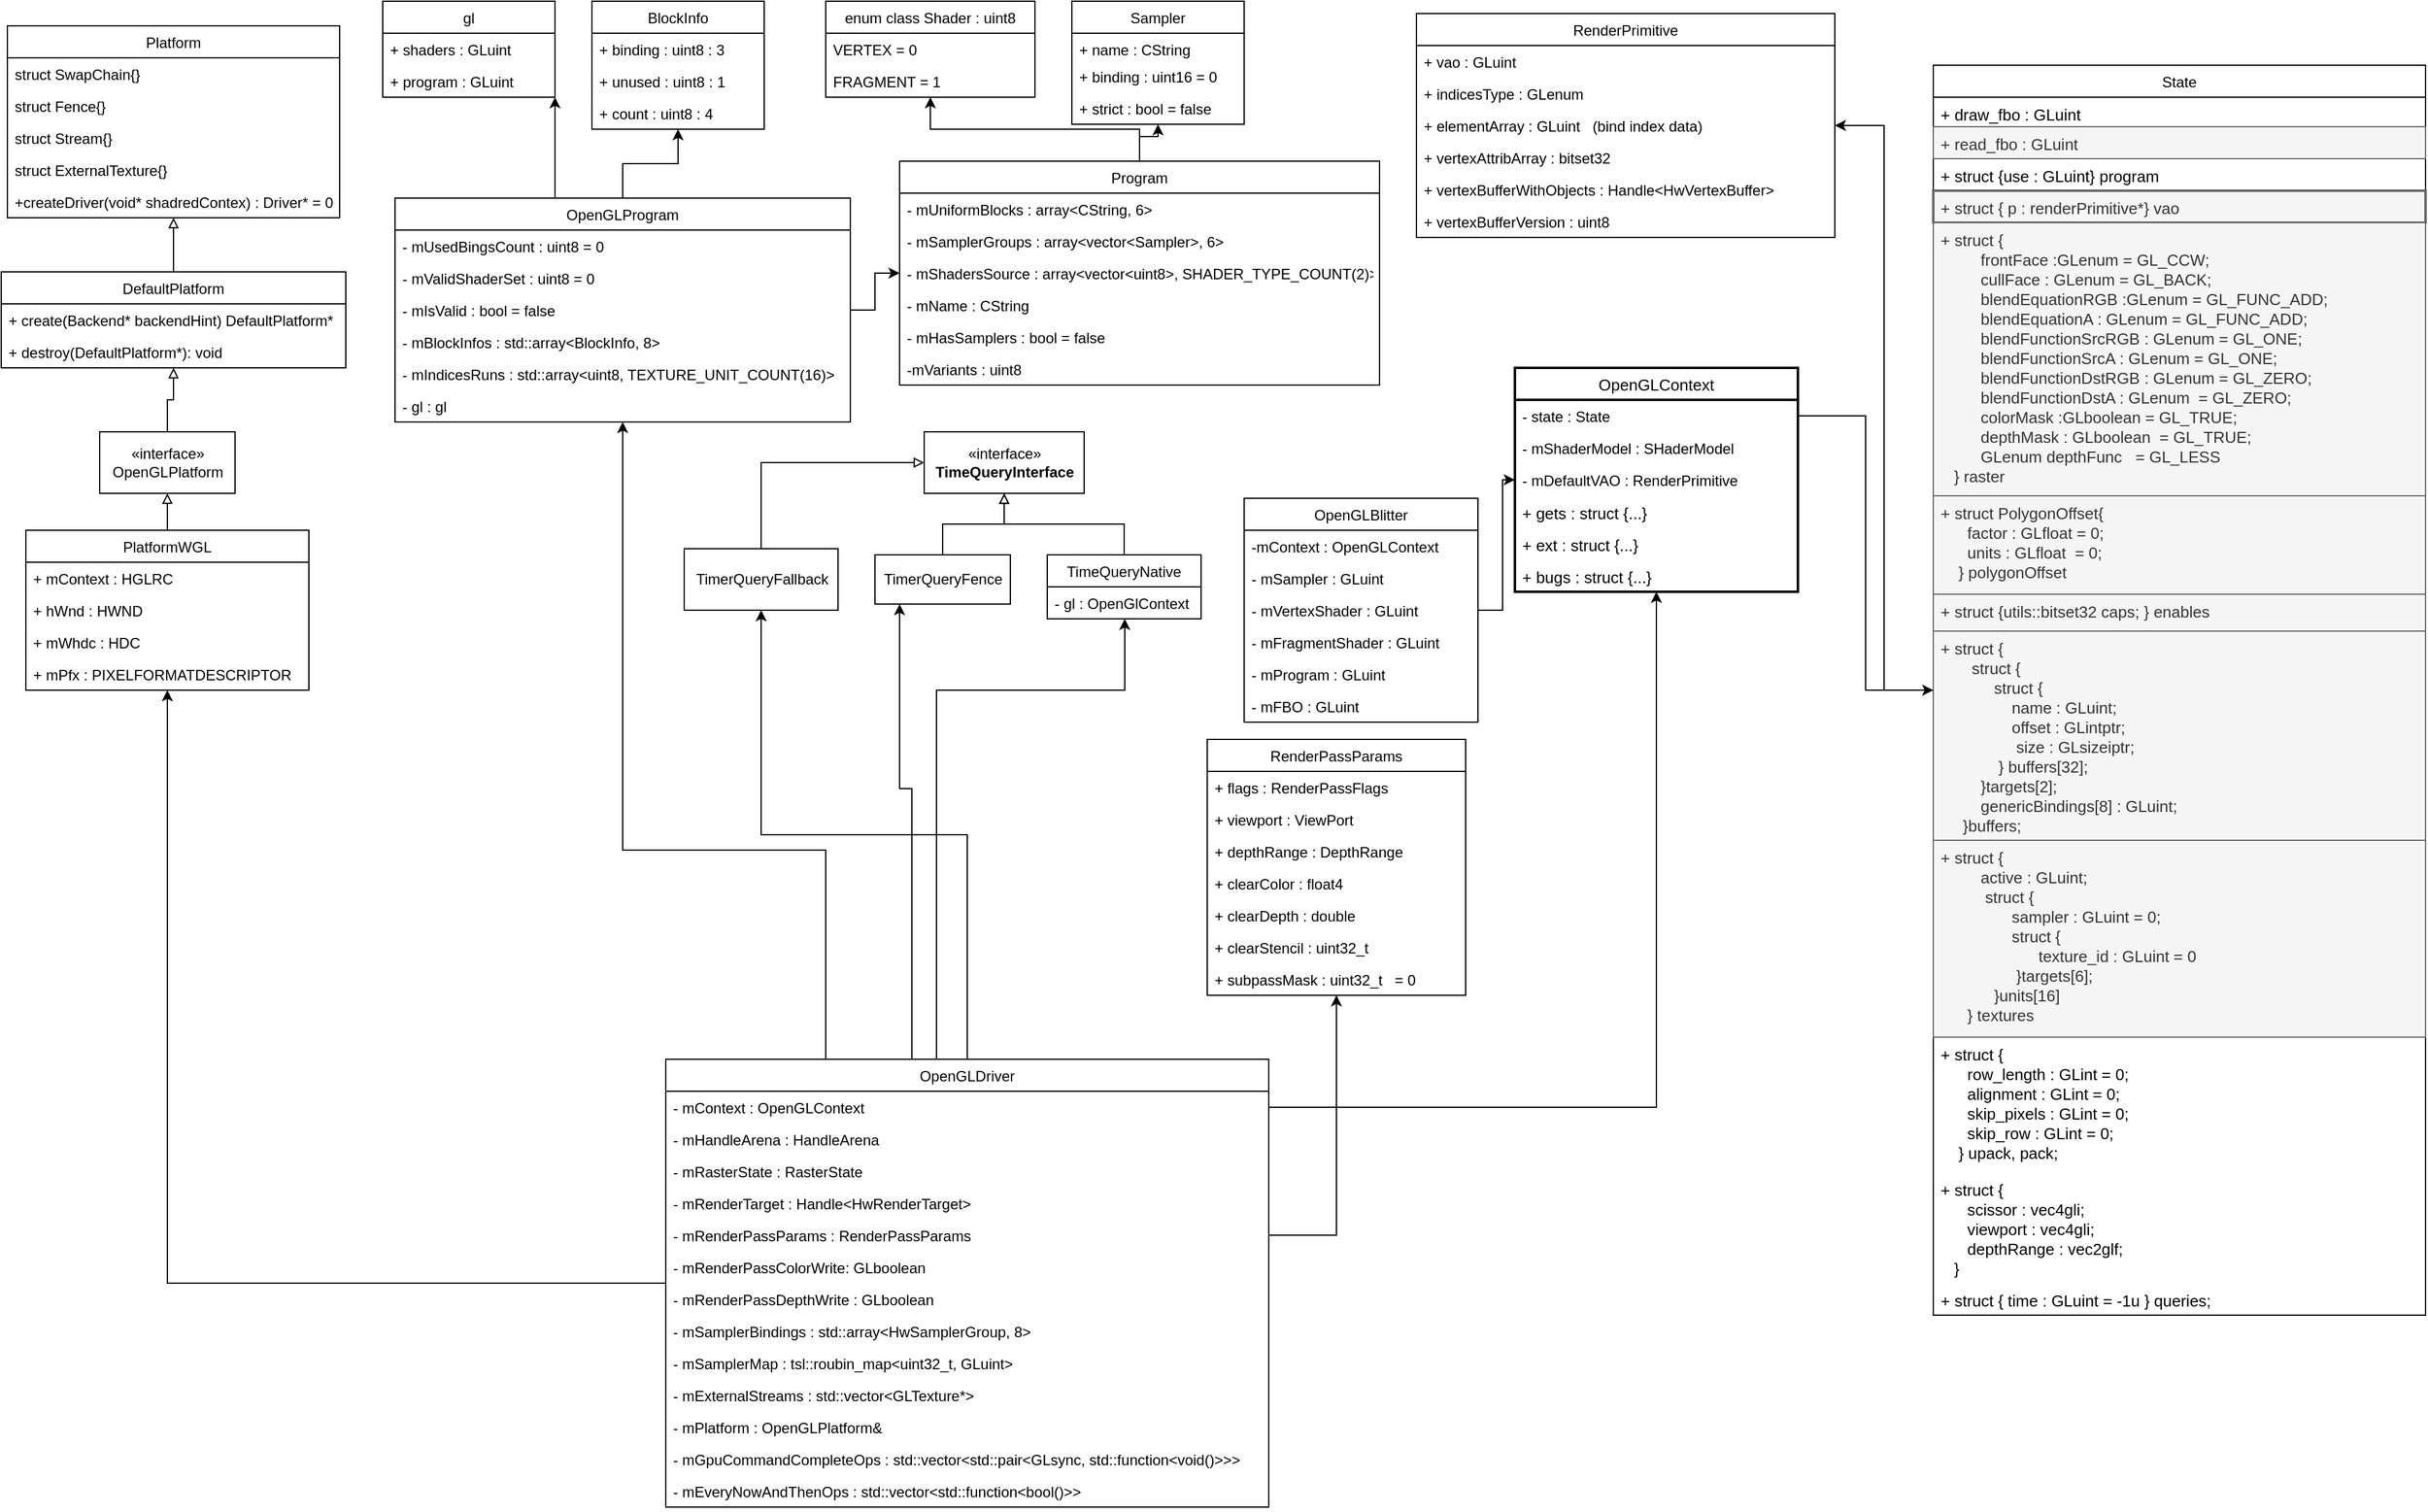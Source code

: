 <mxfile version="14.5.1" type="device"><diagram id="fX4jwfCCRDeup5B1McxO" name="第 1 页"><mxGraphModel dx="1086" dy="806" grid="1" gridSize="10" guides="1" tooltips="1" connect="1" arrows="1" fold="1" page="1" pageScale="1" pageWidth="1169" pageHeight="1654" math="0" shadow="0"><root><mxCell id="0"/><mxCell id="1" parent="0"/><mxCell id="PPBQxOH440pyN9JQNoUW-1" value="Platform" style="swimlane;fontStyle=0;childLayout=stackLayout;horizontal=1;startSize=26;fillColor=none;horizontalStack=0;resizeParent=1;resizeParentMax=0;resizeLast=0;collapsible=1;marginBottom=0;" parent="1" vertex="1"><mxGeometry x="35" y="30" width="270" height="156" as="geometry"/></mxCell><mxCell id="PPBQxOH440pyN9JQNoUW-2" value="struct SwapChain{}" style="text;strokeColor=none;fillColor=none;align=left;verticalAlign=top;spacingLeft=4;spacingRight=4;overflow=hidden;rotatable=0;points=[[0,0.5],[1,0.5]];portConstraint=eastwest;" parent="PPBQxOH440pyN9JQNoUW-1" vertex="1"><mxGeometry y="26" width="270" height="26" as="geometry"/></mxCell><mxCell id="PPBQxOH440pyN9JQNoUW-3" value="struct Fence{}" style="text;strokeColor=none;fillColor=none;align=left;verticalAlign=top;spacingLeft=4;spacingRight=4;overflow=hidden;rotatable=0;points=[[0,0.5],[1,0.5]];portConstraint=eastwest;" parent="PPBQxOH440pyN9JQNoUW-1" vertex="1"><mxGeometry y="52" width="270" height="26" as="geometry"/></mxCell><mxCell id="PPBQxOH440pyN9JQNoUW-4" value="struct Stream{}" style="text;strokeColor=none;fillColor=none;align=left;verticalAlign=top;spacingLeft=4;spacingRight=4;overflow=hidden;rotatable=0;points=[[0,0.5],[1,0.5]];portConstraint=eastwest;" parent="PPBQxOH440pyN9JQNoUW-1" vertex="1"><mxGeometry y="78" width="270" height="26" as="geometry"/></mxCell><mxCell id="PPBQxOH440pyN9JQNoUW-5" value="struct ExternalTexture{}" style="text;strokeColor=none;fillColor=none;align=left;verticalAlign=top;spacingLeft=4;spacingRight=4;overflow=hidden;rotatable=0;points=[[0,0.5],[1,0.5]];portConstraint=eastwest;" parent="PPBQxOH440pyN9JQNoUW-1" vertex="1"><mxGeometry y="104" width="270" height="26" as="geometry"/></mxCell><mxCell id="PPBQxOH440pyN9JQNoUW-13" value="+createDriver(void* shadredContex) : Driver* = 0" style="text;strokeColor=none;fillColor=none;align=left;verticalAlign=top;spacingLeft=4;spacingRight=4;overflow=hidden;rotatable=0;points=[[0,0.5],[1,0.5]];portConstraint=eastwest;" parent="PPBQxOH440pyN9JQNoUW-1" vertex="1"><mxGeometry y="130" width="270" height="26" as="geometry"/></mxCell><mxCell id="PPBQxOH440pyN9JQNoUW-11" style="edgeStyle=orthogonalEdgeStyle;rounded=0;orthogonalLoop=1;jettySize=auto;html=1;endArrow=block;endFill=0;" parent="1" source="PPBQxOH440pyN9JQNoUW-7" target="PPBQxOH440pyN9JQNoUW-1" edge="1"><mxGeometry relative="1" as="geometry"/></mxCell><mxCell id="PPBQxOH440pyN9JQNoUW-7" value="DefaultPlatform" style="swimlane;fontStyle=0;childLayout=stackLayout;horizontal=1;startSize=26;fillColor=none;horizontalStack=0;resizeParent=1;resizeParentMax=0;resizeLast=0;collapsible=1;marginBottom=0;" parent="1" vertex="1"><mxGeometry x="30" y="230" width="280" height="78" as="geometry"/></mxCell><mxCell id="PPBQxOH440pyN9JQNoUW-9" value="+ create(Backend* backendHint) DefaultPlatform*" style="text;strokeColor=none;fillColor=none;align=left;verticalAlign=top;spacingLeft=4;spacingRight=4;overflow=hidden;rotatable=0;points=[[0,0.5],[1,0.5]];portConstraint=eastwest;" parent="PPBQxOH440pyN9JQNoUW-7" vertex="1"><mxGeometry y="26" width="280" height="26" as="geometry"/></mxCell><mxCell id="PPBQxOH440pyN9JQNoUW-10" value="+ destroy(DefaultPlatform*): void" style="text;strokeColor=none;fillColor=none;align=left;verticalAlign=top;spacingLeft=4;spacingRight=4;overflow=hidden;rotatable=0;points=[[0,0.5],[1,0.5]];portConstraint=eastwest;" parent="PPBQxOH440pyN9JQNoUW-7" vertex="1"><mxGeometry y="52" width="280" height="26" as="geometry"/></mxCell><mxCell id="PPBQxOH440pyN9JQNoUW-19" style="edgeStyle=orthogonalEdgeStyle;rounded=0;orthogonalLoop=1;jettySize=auto;html=1;endArrow=block;endFill=0;" parent="1" source="PPBQxOH440pyN9JQNoUW-18" target="PPBQxOH440pyN9JQNoUW-7" edge="1"><mxGeometry relative="1" as="geometry"/></mxCell><mxCell id="PPBQxOH440pyN9JQNoUW-18" value="«interface»&lt;br&gt;OpenGLPlatform" style="html=1;" parent="1" vertex="1"><mxGeometry x="110" y="360" width="110" height="50" as="geometry"/></mxCell><mxCell id="PPBQxOH440pyN9JQNoUW-24" value="" style="edgeStyle=orthogonalEdgeStyle;rounded=0;orthogonalLoop=1;jettySize=auto;html=1;endArrow=block;endFill=0;" parent="1" source="PPBQxOH440pyN9JQNoUW-20" target="PPBQxOH440pyN9JQNoUW-18" edge="1"><mxGeometry relative="1" as="geometry"/></mxCell><mxCell id="PPBQxOH440pyN9JQNoUW-20" value="PlatformWGL" style="swimlane;fontStyle=0;childLayout=stackLayout;horizontal=1;startSize=26;fillColor=none;horizontalStack=0;resizeParent=1;resizeParentMax=0;resizeLast=0;collapsible=1;marginBottom=0;" parent="1" vertex="1"><mxGeometry x="50" y="440" width="230" height="130" as="geometry"/></mxCell><mxCell id="PPBQxOH440pyN9JQNoUW-21" value="+ mContext : HGLRC" style="text;strokeColor=none;fillColor=none;align=left;verticalAlign=top;spacingLeft=4;spacingRight=4;overflow=hidden;rotatable=0;points=[[0,0.5],[1,0.5]];portConstraint=eastwest;" parent="PPBQxOH440pyN9JQNoUW-20" vertex="1"><mxGeometry y="26" width="230" height="26" as="geometry"/></mxCell><mxCell id="PPBQxOH440pyN9JQNoUW-22" value="+ hWnd : HWND" style="text;strokeColor=none;fillColor=none;align=left;verticalAlign=top;spacingLeft=4;spacingRight=4;overflow=hidden;rotatable=0;points=[[0,0.5],[1,0.5]];portConstraint=eastwest;" parent="PPBQxOH440pyN9JQNoUW-20" vertex="1"><mxGeometry y="52" width="230" height="26" as="geometry"/></mxCell><mxCell id="PPBQxOH440pyN9JQNoUW-23" value="+ mWhdc : HDC" style="text;strokeColor=none;fillColor=none;align=left;verticalAlign=top;spacingLeft=4;spacingRight=4;overflow=hidden;rotatable=0;points=[[0,0.5],[1,0.5]];portConstraint=eastwest;" parent="PPBQxOH440pyN9JQNoUW-20" vertex="1"><mxGeometry y="78" width="230" height="26" as="geometry"/></mxCell><mxCell id="PPBQxOH440pyN9JQNoUW-25" value="+ mPfx : PIXELFORMATDESCRIPTOR" style="text;strokeColor=none;fillColor=none;align=left;verticalAlign=top;spacingLeft=4;spacingRight=4;overflow=hidden;rotatable=0;points=[[0,0.5],[1,0.5]];portConstraint=eastwest;" parent="PPBQxOH440pyN9JQNoUW-20" vertex="1"><mxGeometry y="104" width="230" height="26" as="geometry"/></mxCell><mxCell id="508LZlIP3bsUz4SIApg6-21" style="edgeStyle=orthogonalEdgeStyle;rounded=0;orthogonalLoop=1;jettySize=auto;html=1;" parent="1" source="508LZlIP3bsUz4SIApg6-1" target="508LZlIP3bsUz4SIApg6-6" edge="1"><mxGeometry relative="1" as="geometry"><Array as="points"><mxPoint x="440" y="179"/><mxPoint x="410" y="179"/></Array></mxGeometry></mxCell><mxCell id="508LZlIP3bsUz4SIApg6-22" style="edgeStyle=orthogonalEdgeStyle;rounded=0;orthogonalLoop=1;jettySize=auto;html=1;" parent="1" source="508LZlIP3bsUz4SIApg6-1" target="508LZlIP3bsUz4SIApg6-14" edge="1"><mxGeometry relative="1" as="geometry"/></mxCell><mxCell id="508LZlIP3bsUz4SIApg6-40" style="edgeStyle=orthogonalEdgeStyle;rounded=0;orthogonalLoop=1;jettySize=auto;html=1;" parent="1" source="508LZlIP3bsUz4SIApg6-1" target="508LZlIP3bsUz4SIApg6-27" edge="1"><mxGeometry relative="1" as="geometry"/></mxCell><mxCell id="508LZlIP3bsUz4SIApg6-1" value="OpenGLProgram" style="swimlane;fontStyle=0;childLayout=stackLayout;horizontal=1;startSize=26;fillColor=none;horizontalStack=0;resizeParent=1;resizeParentMax=0;resizeLast=0;collapsible=1;marginBottom=0;" parent="1" vertex="1"><mxGeometry x="350" y="170" width="370" height="182" as="geometry"/></mxCell><mxCell id="508LZlIP3bsUz4SIApg6-2" value="- mUsedBingsCount : uint8 = 0" style="text;strokeColor=none;fillColor=none;align=left;verticalAlign=top;spacingLeft=4;spacingRight=4;overflow=hidden;rotatable=0;points=[[0,0.5],[1,0.5]];portConstraint=eastwest;" parent="508LZlIP3bsUz4SIApg6-1" vertex="1"><mxGeometry y="26" width="370" height="26" as="geometry"/></mxCell><mxCell id="508LZlIP3bsUz4SIApg6-3" value="- mValidShaderSet : uint8 = 0" style="text;strokeColor=none;fillColor=none;align=left;verticalAlign=top;spacingLeft=4;spacingRight=4;overflow=hidden;rotatable=0;points=[[0,0.5],[1,0.5]];portConstraint=eastwest;" parent="508LZlIP3bsUz4SIApg6-1" vertex="1"><mxGeometry y="52" width="370" height="26" as="geometry"/></mxCell><mxCell id="508LZlIP3bsUz4SIApg6-4" value="- mIsValid : bool = false" style="text;strokeColor=none;fillColor=none;align=left;verticalAlign=top;spacingLeft=4;spacingRight=4;overflow=hidden;rotatable=0;points=[[0,0.5],[1,0.5]];portConstraint=eastwest;" parent="508LZlIP3bsUz4SIApg6-1" vertex="1"><mxGeometry y="78" width="370" height="26" as="geometry"/></mxCell><mxCell id="508LZlIP3bsUz4SIApg6-18" value="- mBlockInfos : std::array&lt;BlockInfo, 8&gt; " style="text;strokeColor=none;fillColor=none;align=left;verticalAlign=top;spacingLeft=4;spacingRight=4;overflow=hidden;rotatable=0;points=[[0,0.5],[1,0.5]];portConstraint=eastwest;" parent="508LZlIP3bsUz4SIApg6-1" vertex="1"><mxGeometry y="104" width="370" height="26" as="geometry"/></mxCell><mxCell id="508LZlIP3bsUz4SIApg6-19" value="- mIndicesRuns : std::array&lt;uint8, TEXTURE_UNIT_COUNT(16)&gt;" style="text;strokeColor=none;fillColor=none;align=left;verticalAlign=top;spacingLeft=4;spacingRight=4;overflow=hidden;rotatable=0;points=[[0,0.5],[1,0.5]];portConstraint=eastwest;" parent="508LZlIP3bsUz4SIApg6-1" vertex="1"><mxGeometry y="130" width="370" height="26" as="geometry"/></mxCell><mxCell id="508LZlIP3bsUz4SIApg6-20" value="- gl : gl" style="text;strokeColor=none;fillColor=none;align=left;verticalAlign=top;spacingLeft=4;spacingRight=4;overflow=hidden;rotatable=0;points=[[0,0.5],[1,0.5]];portConstraint=eastwest;" parent="508LZlIP3bsUz4SIApg6-1" vertex="1"><mxGeometry y="156" width="370" height="26" as="geometry"/></mxCell><mxCell id="508LZlIP3bsUz4SIApg6-6" value="gl" style="swimlane;fontStyle=0;childLayout=stackLayout;horizontal=1;startSize=26;fillColor=none;horizontalStack=0;resizeParent=1;resizeParentMax=0;resizeLast=0;collapsible=1;marginBottom=0;" parent="1" vertex="1"><mxGeometry x="340" y="10" width="140" height="78" as="geometry"/></mxCell><mxCell id="508LZlIP3bsUz4SIApg6-7" value="+ shaders : GLuint" style="text;strokeColor=none;fillColor=none;align=left;verticalAlign=top;spacingLeft=4;spacingRight=4;overflow=hidden;rotatable=0;points=[[0,0.5],[1,0.5]];portConstraint=eastwest;" parent="508LZlIP3bsUz4SIApg6-6" vertex="1"><mxGeometry y="26" width="140" height="26" as="geometry"/></mxCell><mxCell id="508LZlIP3bsUz4SIApg6-8" value="+ program : GLuint" style="text;strokeColor=none;fillColor=none;align=left;verticalAlign=top;spacingLeft=4;spacingRight=4;overflow=hidden;rotatable=0;points=[[0,0.5],[1,0.5]];portConstraint=eastwest;" parent="508LZlIP3bsUz4SIApg6-6" vertex="1"><mxGeometry y="52" width="140" height="26" as="geometry"/></mxCell><mxCell id="508LZlIP3bsUz4SIApg6-14" value="BlockInfo" style="swimlane;fontStyle=0;childLayout=stackLayout;horizontal=1;startSize=26;fillColor=none;horizontalStack=0;resizeParent=1;resizeParentMax=0;resizeLast=0;collapsible=1;marginBottom=0;" parent="1" vertex="1"><mxGeometry x="510" y="10" width="140" height="104" as="geometry"/></mxCell><mxCell id="508LZlIP3bsUz4SIApg6-15" value="+ binding : uint8 : 3" style="text;strokeColor=none;fillColor=none;align=left;verticalAlign=top;spacingLeft=4;spacingRight=4;overflow=hidden;rotatable=0;points=[[0,0.5],[1,0.5]];portConstraint=eastwest;" parent="508LZlIP3bsUz4SIApg6-14" vertex="1"><mxGeometry y="26" width="140" height="26" as="geometry"/></mxCell><mxCell id="508LZlIP3bsUz4SIApg6-16" value="+ unused : uint8 : 1" style="text;strokeColor=none;fillColor=none;align=left;verticalAlign=top;spacingLeft=4;spacingRight=4;overflow=hidden;rotatable=0;points=[[0,0.5],[1,0.5]];portConstraint=eastwest;" parent="508LZlIP3bsUz4SIApg6-14" vertex="1"><mxGeometry y="52" width="140" height="26" as="geometry"/></mxCell><mxCell id="508LZlIP3bsUz4SIApg6-17" value="+ count : uint8 : 4" style="text;strokeColor=none;fillColor=none;align=left;verticalAlign=top;spacingLeft=4;spacingRight=4;overflow=hidden;rotatable=0;points=[[0,0.5],[1,0.5]];portConstraint=eastwest;" parent="508LZlIP3bsUz4SIApg6-14" vertex="1"><mxGeometry y="78" width="140" height="26" as="geometry"/></mxCell><mxCell id="508LZlIP3bsUz4SIApg6-23" value="Sampler" style="swimlane;fontStyle=0;childLayout=stackLayout;horizontal=1;startSize=26;fillColor=none;horizontalStack=0;resizeParent=1;resizeParentMax=0;resizeLast=0;collapsible=1;marginBottom=0;" parent="1" vertex="1"><mxGeometry x="900" y="10" width="140" height="100" as="geometry"/></mxCell><mxCell id="508LZlIP3bsUz4SIApg6-24" value="+ name : CString" style="text;strokeColor=none;fillColor=none;align=left;verticalAlign=top;spacingLeft=4;spacingRight=4;overflow=hidden;rotatable=0;points=[[0,0.5],[1,0.5]];portConstraint=eastwest;" parent="508LZlIP3bsUz4SIApg6-23" vertex="1"><mxGeometry y="26" width="140" height="22" as="geometry"/></mxCell><mxCell id="508LZlIP3bsUz4SIApg6-25" value="+ binding : uint16 = 0" style="text;strokeColor=none;fillColor=none;align=left;verticalAlign=top;spacingLeft=4;spacingRight=4;overflow=hidden;rotatable=0;points=[[0,0.5],[1,0.5]];portConstraint=eastwest;" parent="508LZlIP3bsUz4SIApg6-23" vertex="1"><mxGeometry y="48" width="140" height="26" as="geometry"/></mxCell><mxCell id="508LZlIP3bsUz4SIApg6-26" value="+ strict : bool = false" style="text;strokeColor=none;fillColor=none;align=left;verticalAlign=top;spacingLeft=4;spacingRight=4;overflow=hidden;rotatable=0;points=[[0,0.5],[1,0.5]];portConstraint=eastwest;" parent="508LZlIP3bsUz4SIApg6-23" vertex="1"><mxGeometry y="74" width="140" height="26" as="geometry"/></mxCell><mxCell id="508LZlIP3bsUz4SIApg6-35" style="edgeStyle=orthogonalEdgeStyle;rounded=0;orthogonalLoop=1;jettySize=auto;html=1;" parent="1" source="508LZlIP3bsUz4SIApg6-27" target="508LZlIP3bsUz4SIApg6-31" edge="1"><mxGeometry relative="1" as="geometry"/></mxCell><mxCell id="508LZlIP3bsUz4SIApg6-36" style="edgeStyle=orthogonalEdgeStyle;rounded=0;orthogonalLoop=1;jettySize=auto;html=1;" parent="1" source="508LZlIP3bsUz4SIApg6-27" target="508LZlIP3bsUz4SIApg6-23" edge="1"><mxGeometry relative="1" as="geometry"/></mxCell><mxCell id="508LZlIP3bsUz4SIApg6-27" value="Program" style="swimlane;fontStyle=0;childLayout=stackLayout;horizontal=1;startSize=26;fillColor=none;horizontalStack=0;resizeParent=1;resizeParentMax=0;resizeLast=0;collapsible=1;marginBottom=0;" parent="1" vertex="1"><mxGeometry x="760" y="140" width="390" height="182" as="geometry"/></mxCell><mxCell id="508LZlIP3bsUz4SIApg6-28" value="- mUniformBlocks : array&lt;CString, 6&gt;" style="text;strokeColor=none;fillColor=none;align=left;verticalAlign=top;spacingLeft=4;spacingRight=4;overflow=hidden;rotatable=0;points=[[0,0.5],[1,0.5]];portConstraint=eastwest;" parent="508LZlIP3bsUz4SIApg6-27" vertex="1"><mxGeometry y="26" width="390" height="26" as="geometry"/></mxCell><mxCell id="508LZlIP3bsUz4SIApg6-29" value="- mSamplerGroups : array&lt;vector&lt;Sampler&gt;, 6&gt;" style="text;strokeColor=none;fillColor=none;align=left;verticalAlign=top;spacingLeft=4;spacingRight=4;overflow=hidden;rotatable=0;points=[[0,0.5],[1,0.5]];portConstraint=eastwest;" parent="508LZlIP3bsUz4SIApg6-27" vertex="1"><mxGeometry y="52" width="390" height="26" as="geometry"/></mxCell><mxCell id="508LZlIP3bsUz4SIApg6-30" value="- mShadersSource : array&lt;vector&lt;uint8&gt;, SHADER_TYPE_COUNT(2)&gt;" style="text;strokeColor=none;fillColor=none;align=left;verticalAlign=top;spacingLeft=4;spacingRight=4;overflow=hidden;rotatable=0;points=[[0,0.5],[1,0.5]];portConstraint=eastwest;" parent="508LZlIP3bsUz4SIApg6-27" vertex="1"><mxGeometry y="78" width="390" height="26" as="geometry"/></mxCell><mxCell id="508LZlIP3bsUz4SIApg6-37" value="- mName : CString" style="text;strokeColor=none;fillColor=none;align=left;verticalAlign=top;spacingLeft=4;spacingRight=4;overflow=hidden;rotatable=0;points=[[0,0.5],[1,0.5]];portConstraint=eastwest;" parent="508LZlIP3bsUz4SIApg6-27" vertex="1"><mxGeometry y="104" width="390" height="26" as="geometry"/></mxCell><mxCell id="508LZlIP3bsUz4SIApg6-39" value="- mHasSamplers : bool = false" style="text;strokeColor=none;fillColor=none;align=left;verticalAlign=top;spacingLeft=4;spacingRight=4;overflow=hidden;rotatable=0;points=[[0,0.5],[1,0.5]];portConstraint=eastwest;" parent="508LZlIP3bsUz4SIApg6-27" vertex="1"><mxGeometry y="130" width="390" height="26" as="geometry"/></mxCell><mxCell id="508LZlIP3bsUz4SIApg6-38" value="-mVariants : uint8" style="text;strokeColor=none;fillColor=none;align=left;verticalAlign=top;spacingLeft=4;spacingRight=4;overflow=hidden;rotatable=0;points=[[0,0.5],[1,0.5]];portConstraint=eastwest;" parent="508LZlIP3bsUz4SIApg6-27" vertex="1"><mxGeometry y="156" width="390" height="26" as="geometry"/></mxCell><mxCell id="508LZlIP3bsUz4SIApg6-31" value="enum class Shader : uint8" style="swimlane;fontStyle=0;childLayout=stackLayout;horizontal=1;startSize=26;fillColor=none;horizontalStack=0;resizeParent=1;resizeParentMax=0;resizeLast=0;collapsible=1;marginBottom=0;" parent="1" vertex="1"><mxGeometry x="700" y="10" width="170" height="78" as="geometry"/></mxCell><mxCell id="508LZlIP3bsUz4SIApg6-32" value="VERTEX = 0" style="text;strokeColor=none;fillColor=none;align=left;verticalAlign=top;spacingLeft=4;spacingRight=4;overflow=hidden;rotatable=0;points=[[0,0.5],[1,0.5]];portConstraint=eastwest;" parent="508LZlIP3bsUz4SIApg6-31" vertex="1"><mxGeometry y="26" width="170" height="26" as="geometry"/></mxCell><mxCell id="508LZlIP3bsUz4SIApg6-33" value="FRAGMENT = 1" style="text;strokeColor=none;fillColor=none;align=left;verticalAlign=top;spacingLeft=4;spacingRight=4;overflow=hidden;rotatable=0;points=[[0,0.5],[1,0.5]];portConstraint=eastwest;" parent="508LZlIP3bsUz4SIApg6-31" vertex="1"><mxGeometry y="52" width="170" height="26" as="geometry"/></mxCell><mxCell id="508LZlIP3bsUz4SIApg6-41" value="RenderPrimitive" style="swimlane;fontStyle=0;childLayout=stackLayout;horizontal=1;startSize=26;fillColor=none;horizontalStack=0;resizeParent=1;resizeParentMax=0;resizeLast=0;collapsible=1;marginBottom=0;" parent="1" vertex="1"><mxGeometry x="1180" y="20" width="340" height="182" as="geometry"/></mxCell><mxCell id="508LZlIP3bsUz4SIApg6-42" value="+ vao : GLuint" style="text;strokeColor=none;fillColor=none;align=left;verticalAlign=top;spacingLeft=4;spacingRight=4;overflow=hidden;rotatable=0;points=[[0,0.5],[1,0.5]];portConstraint=eastwest;" parent="508LZlIP3bsUz4SIApg6-41" vertex="1"><mxGeometry y="26" width="340" height="26" as="geometry"/></mxCell><mxCell id="508LZlIP3bsUz4SIApg6-43" value="+ indicesType : GLenum" style="text;strokeColor=none;fillColor=none;align=left;verticalAlign=top;spacingLeft=4;spacingRight=4;overflow=hidden;rotatable=0;points=[[0,0.5],[1,0.5]];portConstraint=eastwest;" parent="508LZlIP3bsUz4SIApg6-41" vertex="1"><mxGeometry y="52" width="340" height="26" as="geometry"/></mxCell><mxCell id="e2Mg-DxJ3gjCYcGvBRC_-2" value="+ elementArray : GLuint   (bind index data)" style="text;strokeColor=none;fillColor=none;align=left;verticalAlign=top;spacingLeft=4;spacingRight=4;overflow=hidden;rotatable=0;points=[[0,0.5],[1,0.5]];portConstraint=eastwest;" parent="508LZlIP3bsUz4SIApg6-41" vertex="1"><mxGeometry y="78" width="340" height="26" as="geometry"/></mxCell><mxCell id="e2Mg-DxJ3gjCYcGvBRC_-1" value="+ vertexAttribArray : bitset32" style="text;strokeColor=none;fillColor=none;align=left;verticalAlign=top;spacingLeft=4;spacingRight=4;overflow=hidden;rotatable=0;points=[[0,0.5],[1,0.5]];portConstraint=eastwest;" parent="508LZlIP3bsUz4SIApg6-41" vertex="1"><mxGeometry y="104" width="340" height="26" as="geometry"/></mxCell><mxCell id="508LZlIP3bsUz4SIApg6-44" value="+ vertexBufferWithObjects : Handle&lt;HwVertexBuffer&gt;" style="text;strokeColor=none;fillColor=none;align=left;verticalAlign=top;spacingLeft=4;spacingRight=4;overflow=hidden;rotatable=0;points=[[0,0.5],[1,0.5]];portConstraint=eastwest;" parent="508LZlIP3bsUz4SIApg6-41" vertex="1"><mxGeometry y="130" width="340" height="26" as="geometry"/></mxCell><mxCell id="e2Mg-DxJ3gjCYcGvBRC_-3" value="+ vertexBufferVersion : uint8" style="text;strokeColor=none;fillColor=none;align=left;verticalAlign=top;spacingLeft=4;spacingRight=4;overflow=hidden;rotatable=0;points=[[0,0.5],[1,0.5]];portConstraint=eastwest;" parent="508LZlIP3bsUz4SIApg6-41" vertex="1"><mxGeometry y="156" width="340" height="26" as="geometry"/></mxCell><mxCell id="lWtqwH6RzPDwr2DaPx_4-20" style="edgeStyle=orthogonalEdgeStyle;rounded=0;orthogonalLoop=1;jettySize=auto;html=1;fontSize=13;" parent="1" source="lWtqwH6RzPDwr2DaPx_4-5" target="508LZlIP3bsUz4SIApg6-41" edge="1"><mxGeometry relative="1" as="geometry"/></mxCell><mxCell id="lWtqwH6RzPDwr2DaPx_4-5" value="State" style="swimlane;fontStyle=0;childLayout=stackLayout;horizontal=1;startSize=26;fillColor=none;horizontalStack=0;resizeParent=1;resizeParentMax=0;resizeLast=0;collapsible=1;marginBottom=0;" parent="1" vertex="1"><mxGeometry x="1600" y="62" width="400" height="1016" as="geometry"><mxRectangle x="1600" y="62" width="86" height="26" as="alternateBounds"/></mxGeometry></mxCell><mxCell id="lWtqwH6RzPDwr2DaPx_4-6" value="+ draw_fbo : GLuint" style="text;align=left;verticalAlign=top;spacingLeft=4;spacingRight=4;overflow=hidden;rotatable=0;points=[[0,0.5],[1,0.5]];portConstraint=eastwest;fontSize=13;" parent="lWtqwH6RzPDwr2DaPx_4-5" vertex="1"><mxGeometry y="26" width="400" height="24" as="geometry"/></mxCell><mxCell id="lWtqwH6RzPDwr2DaPx_4-9" value="+ read_fbo : GLuint" style="text;align=left;verticalAlign=top;spacingLeft=4;spacingRight=4;overflow=hidden;rotatable=0;points=[[0,0.5],[1,0.5]];portConstraint=eastwest;fontSize=13;fillColor=#f5f5f5;strokeColor=#666666;fontColor=#333333;" parent="lWtqwH6RzPDwr2DaPx_4-5" vertex="1"><mxGeometry y="50" width="400" height="26" as="geometry"/></mxCell><mxCell id="lWtqwH6RzPDwr2DaPx_4-12" value="+ struct {use : GLuint} program" style="text;strokeColor=none;fillColor=none;align=left;verticalAlign=top;spacingLeft=4;spacingRight=4;overflow=hidden;rotatable=0;points=[[0,0.5],[1,0.5]];portConstraint=eastwest;fontSize=13;" parent="lWtqwH6RzPDwr2DaPx_4-5" vertex="1"><mxGeometry y="76" width="400" height="26" as="geometry"/></mxCell><mxCell id="lWtqwH6RzPDwr2DaPx_4-11" value="+ struct { p : renderPrimitive*} vao" style="text;strokeColor=#666666;fillColor=#f5f5f5;align=left;verticalAlign=top;spacingLeft=4;spacingRight=4;overflow=hidden;rotatable=0;points=[[0,0.5],[1,0.5]];portConstraint=eastwest;fontSize=13;strokeWidth=2;fontColor=#333333;" parent="lWtqwH6RzPDwr2DaPx_4-5" vertex="1"><mxGeometry y="102" width="400" height="26" as="geometry"/></mxCell><mxCell id="lWtqwH6RzPDwr2DaPx_4-14" value="+ struct {&#10;         frontFace :GLenum = GL_CCW;&#10;         cullFace : GLenum = GL_BACK;&#10;         blendEquationRGB :GLenum = GL_FUNC_ADD;&#10;         blendEquationA : GLenum = GL_FUNC_ADD;&#10;         blendFunctionSrcRGB : GLenum = GL_ONE;&#10;         blendFunctionSrcA : GLenum = GL_ONE;&#10;         blendFunctionDstRGB : GLenum = GL_ZERO;&#10;         blendFunctionDstA : GLenum  = GL_ZERO;&#10;         colorMask :GLboolean = GL_TRUE;&#10;         depthMask : GLboolean  = GL_TRUE;&#10;         GLenum depthFunc   = GL_LESS&#10;   } raster" style="text;strokeColor=#666666;fillColor=#f5f5f5;align=left;verticalAlign=top;spacingLeft=4;spacingRight=4;overflow=hidden;rotatable=0;points=[[0,0.5],[1,0.5]];portConstraint=eastwest;fontSize=13;fontColor=#333333;" parent="lWtqwH6RzPDwr2DaPx_4-5" vertex="1"><mxGeometry y="128" width="400" height="222" as="geometry"/></mxCell><mxCell id="lWtqwH6RzPDwr2DaPx_4-7" value="+ struct PolygonOffset{&#10;      factor : GLfloat = 0;&#10;      units : GLfloat  = 0;&#10;    } polygonOffset" style="text;strokeColor=#666666;fillColor=#f5f5f5;align=left;verticalAlign=top;spacingLeft=4;spacingRight=4;overflow=hidden;rotatable=0;points=[[0,0.5],[1,0.5]];portConstraint=eastwest;fontSize=13;fontColor=#333333;" parent="lWtqwH6RzPDwr2DaPx_4-5" vertex="1"><mxGeometry y="350" width="400" height="80" as="geometry"/></mxCell><mxCell id="lWtqwH6RzPDwr2DaPx_4-8" value="+ struct {utils::bitset32 caps; } enables" style="text;align=left;verticalAlign=top;spacingLeft=4;spacingRight=4;overflow=hidden;rotatable=0;points=[[0,0.5],[1,0.5]];portConstraint=eastwest;fontSize=13;fillColor=#f5f5f5;strokeColor=#666666;fontColor=#333333;" parent="lWtqwH6RzPDwr2DaPx_4-5" vertex="1"><mxGeometry y="430" width="400" height="30" as="geometry"/></mxCell><mxCell id="lWtqwH6RzPDwr2DaPx_4-15" value="+ struct {&#10;       struct {&#10;            struct {&#10;                name : GLuint;&#10;                offset : GLintptr;&#10;                 size : GLsizeiptr;&#10;             } buffers[32];&#10;         }targets[2];&#10;         genericBindings[8] : GLuint;&#10;     }buffers; " style="text;strokeColor=#666666;fillColor=#f5f5f5;align=left;verticalAlign=top;spacingLeft=4;spacingRight=4;overflow=hidden;rotatable=0;points=[[0,0.5],[1,0.5]];portConstraint=eastwest;fontSize=13;fontColor=#333333;" parent="lWtqwH6RzPDwr2DaPx_4-5" vertex="1"><mxGeometry y="460" width="400" height="170" as="geometry"/></mxCell><mxCell id="lWtqwH6RzPDwr2DaPx_4-16" value="+ struct {&#10;         active : GLuint;&#10;          struct {&#10;                sampler : GLuint = 0;&#10;                struct {&#10;                      texture_id : GLuint = 0&#10;                 }targets[6];&#10;            }units[16]&#10;      } textures      " style="text;strokeColor=#666666;fillColor=#f5f5f5;align=left;verticalAlign=top;spacingLeft=4;spacingRight=4;overflow=hidden;rotatable=0;points=[[0,0.5],[1,0.5]];portConstraint=eastwest;fontSize=13;fontColor=#333333;" parent="lWtqwH6RzPDwr2DaPx_4-5" vertex="1"><mxGeometry y="630" width="400" height="160" as="geometry"/></mxCell><mxCell id="lWtqwH6RzPDwr2DaPx_4-17" value="+ struct {&#10;      row_length : GLint = 0;&#10;      alignment : GLint = 0;&#10;      skip_pixels : GLint = 0;&#10;      skip_row : GLint = 0;&#10;    } upack, pack;" style="text;strokeColor=none;fillColor=none;align=left;verticalAlign=top;spacingLeft=4;spacingRight=4;overflow=hidden;rotatable=0;points=[[0,0.5],[1,0.5]];portConstraint=eastwest;fontSize=13;" parent="lWtqwH6RzPDwr2DaPx_4-5" vertex="1"><mxGeometry y="790" width="400" height="110" as="geometry"/></mxCell><mxCell id="lWtqwH6RzPDwr2DaPx_4-18" value="+ struct {&#10;      scissor : vec4gli;&#10;      viewport : vec4gli;&#10;      depthRange : vec2glf;&#10;   }" style="text;strokeColor=none;fillColor=none;align=left;verticalAlign=top;spacingLeft=4;spacingRight=4;overflow=hidden;rotatable=0;points=[[0,0.5],[1,0.5]];portConstraint=eastwest;fontSize=13;" parent="lWtqwH6RzPDwr2DaPx_4-5" vertex="1"><mxGeometry y="900" width="400" height="90" as="geometry"/></mxCell><mxCell id="lWtqwH6RzPDwr2DaPx_4-19" value="+ struct { time : GLuint = -1u } queries;" style="text;strokeColor=none;fillColor=none;align=left;verticalAlign=top;spacingLeft=4;spacingRight=4;overflow=hidden;rotatable=0;points=[[0,0.5],[1,0.5]];portConstraint=eastwest;fontSize=13;" parent="lWtqwH6RzPDwr2DaPx_4-5" vertex="1"><mxGeometry y="990" width="400" height="26" as="geometry"/></mxCell><mxCell id="lWtqwH6RzPDwr2DaPx_4-26" value="OpenGLContext" style="swimlane;fontStyle=0;childLayout=stackLayout;horizontal=1;startSize=26;fillColor=none;horizontalStack=0;resizeParent=1;resizeParentMax=0;resizeLast=0;collapsible=1;marginBottom=0;strokeWidth=2;fontSize=13;" parent="1" vertex="1"><mxGeometry x="1260" y="308" width="230" height="182" as="geometry"/></mxCell><mxCell id="lWtqwH6RzPDwr2DaPx_4-27" value="- state : State" style="text;strokeColor=none;fillColor=none;align=left;verticalAlign=top;spacingLeft=4;spacingRight=4;overflow=hidden;rotatable=0;points=[[0,0.5],[1,0.5]];portConstraint=eastwest;" parent="lWtqwH6RzPDwr2DaPx_4-26" vertex="1"><mxGeometry y="26" width="230" height="26" as="geometry"/></mxCell><mxCell id="lWtqwH6RzPDwr2DaPx_4-28" value="- mShaderModel : SHaderModel" style="text;strokeColor=none;fillColor=none;align=left;verticalAlign=top;spacingLeft=4;spacingRight=4;overflow=hidden;rotatable=0;points=[[0,0.5],[1,0.5]];portConstraint=eastwest;" parent="lWtqwH6RzPDwr2DaPx_4-26" vertex="1"><mxGeometry y="52" width="230" height="26" as="geometry"/></mxCell><mxCell id="lWtqwH6RzPDwr2DaPx_4-29" value="- mDefaultVAO : RenderPrimitive" style="text;strokeColor=none;fillColor=none;align=left;verticalAlign=top;spacingLeft=4;spacingRight=4;overflow=hidden;rotatable=0;points=[[0,0.5],[1,0.5]];portConstraint=eastwest;" parent="lWtqwH6RzPDwr2DaPx_4-26" vertex="1"><mxGeometry y="78" width="230" height="26" as="geometry"/></mxCell><mxCell id="lWtqwH6RzPDwr2DaPx_4-31" value="+ gets : struct {...} " style="text;strokeColor=none;fillColor=none;align=left;verticalAlign=top;spacingLeft=4;spacingRight=4;overflow=hidden;rotatable=0;points=[[0,0.5],[1,0.5]];portConstraint=eastwest;fontSize=13;" parent="lWtqwH6RzPDwr2DaPx_4-26" vertex="1"><mxGeometry y="104" width="230" height="26" as="geometry"/></mxCell><mxCell id="lWtqwH6RzPDwr2DaPx_4-33" value="+ ext : struct {...}" style="text;strokeColor=none;fillColor=none;align=left;verticalAlign=top;spacingLeft=4;spacingRight=4;overflow=hidden;rotatable=0;points=[[0,0.5],[1,0.5]];portConstraint=eastwest;fontSize=13;" parent="lWtqwH6RzPDwr2DaPx_4-26" vertex="1"><mxGeometry y="130" width="230" height="26" as="geometry"/></mxCell><mxCell id="lWtqwH6RzPDwr2DaPx_4-32" value="+ bugs : struct {...}" style="text;strokeColor=none;fillColor=none;align=left;verticalAlign=top;spacingLeft=4;spacingRight=4;overflow=hidden;rotatable=0;points=[[0,0.5],[1,0.5]];portConstraint=eastwest;fontSize=13;" parent="lWtqwH6RzPDwr2DaPx_4-26" vertex="1"><mxGeometry y="156" width="230" height="26" as="geometry"/></mxCell><mxCell id="lWtqwH6RzPDwr2DaPx_4-30" style="edgeStyle=orthogonalEdgeStyle;rounded=0;orthogonalLoop=1;jettySize=auto;html=1;fontSize=13;" parent="1" source="lWtqwH6RzPDwr2DaPx_4-27" target="lWtqwH6RzPDwr2DaPx_4-5" edge="1"><mxGeometry relative="1" as="geometry"/></mxCell><mxCell id="VcqIpCR3EUcZJFg082L2-8" style="edgeStyle=orthogonalEdgeStyle;rounded=0;orthogonalLoop=1;jettySize=auto;html=1;" parent="1" source="VcqIpCR3EUcZJFg082L2-1" target="lWtqwH6RzPDwr2DaPx_4-26" edge="1"><mxGeometry relative="1" as="geometry"/></mxCell><mxCell id="VcqIpCR3EUcZJFg082L2-1" value="OpenGLBlitter" style="swimlane;fontStyle=0;childLayout=stackLayout;horizontal=1;startSize=26;fillColor=none;horizontalStack=0;resizeParent=1;resizeParentMax=0;resizeLast=0;collapsible=1;marginBottom=0;" parent="1" vertex="1"><mxGeometry x="1040" y="414" width="190" height="182" as="geometry"/></mxCell><mxCell id="VcqIpCR3EUcZJFg082L2-2" value="-mContext : OpenGLContext" style="text;strokeColor=none;fillColor=none;align=left;verticalAlign=top;spacingLeft=4;spacingRight=4;overflow=hidden;rotatable=0;points=[[0,0.5],[1,0.5]];portConstraint=eastwest;" parent="VcqIpCR3EUcZJFg082L2-1" vertex="1"><mxGeometry y="26" width="190" height="26" as="geometry"/></mxCell><mxCell id="VcqIpCR3EUcZJFg082L2-3" value="- mSampler : GLuint" style="text;strokeColor=none;fillColor=none;align=left;verticalAlign=top;spacingLeft=4;spacingRight=4;overflow=hidden;rotatable=0;points=[[0,0.5],[1,0.5]];portConstraint=eastwest;" parent="VcqIpCR3EUcZJFg082L2-1" vertex="1"><mxGeometry y="52" width="190" height="26" as="geometry"/></mxCell><mxCell id="VcqIpCR3EUcZJFg082L2-4" value="- mVertexShader : GLuint" style="text;strokeColor=none;fillColor=none;align=left;verticalAlign=top;spacingLeft=4;spacingRight=4;overflow=hidden;rotatable=0;points=[[0,0.5],[1,0.5]];portConstraint=eastwest;" parent="VcqIpCR3EUcZJFg082L2-1" vertex="1"><mxGeometry y="78" width="190" height="26" as="geometry"/></mxCell><mxCell id="VcqIpCR3EUcZJFg082L2-6" value="- mFragmentShader : GLuint" style="text;strokeColor=none;fillColor=none;align=left;verticalAlign=top;spacingLeft=4;spacingRight=4;overflow=hidden;rotatable=0;points=[[0,0.5],[1,0.5]];portConstraint=eastwest;" parent="VcqIpCR3EUcZJFg082L2-1" vertex="1"><mxGeometry y="104" width="190" height="26" as="geometry"/></mxCell><mxCell id="VcqIpCR3EUcZJFg082L2-7" value="- mProgram : GLuint" style="text;strokeColor=none;fillColor=none;align=left;verticalAlign=top;spacingLeft=4;spacingRight=4;overflow=hidden;rotatable=0;points=[[0,0.5],[1,0.5]];portConstraint=eastwest;" parent="VcqIpCR3EUcZJFg082L2-1" vertex="1"><mxGeometry y="130" width="190" height="26" as="geometry"/></mxCell><mxCell id="VcqIpCR3EUcZJFg082L2-5" value="- mFBO : GLuint" style="text;strokeColor=none;fillColor=none;align=left;verticalAlign=top;spacingLeft=4;spacingRight=4;overflow=hidden;rotatable=0;points=[[0,0.5],[1,0.5]];portConstraint=eastwest;" parent="VcqIpCR3EUcZJFg082L2-1" vertex="1"><mxGeometry y="156" width="190" height="26" as="geometry"/></mxCell><mxCell id="6rhWEZg-QFVUlOdzSzSF-1" value="«interface»&lt;br&gt;&lt;b&gt;TimeQueryInterface&lt;/b&gt;" style="html=1;" parent="1" vertex="1"><mxGeometry x="780" y="360" width="130" height="50" as="geometry"/></mxCell><mxCell id="D38jhYU5LqItkAX_-fgv-6" style="edgeStyle=orthogonalEdgeStyle;rounded=0;orthogonalLoop=1;jettySize=auto;html=1;endArrow=block;endFill=0;" parent="1" source="6rhWEZg-QFVUlOdzSzSF-7" target="6rhWEZg-QFVUlOdzSzSF-1" edge="1"><mxGeometry relative="1" as="geometry"/></mxCell><mxCell id="6rhWEZg-QFVUlOdzSzSF-7" value="TimeQueryNative" style="swimlane;fontStyle=0;childLayout=stackLayout;horizontal=1;startSize=26;fillColor=none;horizontalStack=0;resizeParent=1;resizeParentMax=0;resizeLast=0;collapsible=1;marginBottom=0;" parent="1" vertex="1"><mxGeometry x="880" y="460" width="125" height="52" as="geometry"/></mxCell><mxCell id="6rhWEZg-QFVUlOdzSzSF-8" value="- gl : OpenGlContext" style="text;strokeColor=none;fillColor=none;align=left;verticalAlign=top;spacingLeft=4;spacingRight=4;overflow=hidden;rotatable=0;points=[[0,0.5],[1,0.5]];portConstraint=eastwest;" parent="6rhWEZg-QFVUlOdzSzSF-7" vertex="1"><mxGeometry y="26" width="125" height="26" as="geometry"/></mxCell><mxCell id="D38jhYU5LqItkAX_-fgv-7" style="edgeStyle=orthogonalEdgeStyle;rounded=0;orthogonalLoop=1;jettySize=auto;html=1;endArrow=block;endFill=0;" parent="1" source="D38jhYU5LqItkAX_-fgv-1" target="6rhWEZg-QFVUlOdzSzSF-1" edge="1"><mxGeometry relative="1" as="geometry"/></mxCell><mxCell id="D38jhYU5LqItkAX_-fgv-1" value="TimerQueryFence" style="html=1;" parent="1" vertex="1"><mxGeometry x="740" y="460" width="110" height="40" as="geometry"/></mxCell><mxCell id="D38jhYU5LqItkAX_-fgv-8" style="edgeStyle=orthogonalEdgeStyle;rounded=0;orthogonalLoop=1;jettySize=auto;html=1;endArrow=block;endFill=0;" parent="1" source="D38jhYU5LqItkAX_-fgv-2" target="6rhWEZg-QFVUlOdzSzSF-1" edge="1"><mxGeometry relative="1" as="geometry"><Array as="points"><mxPoint x="648" y="385"/></Array></mxGeometry></mxCell><mxCell id="D38jhYU5LqItkAX_-fgv-2" value="TimerQueryFallback" style="html=1;" parent="1" vertex="1"><mxGeometry x="585" y="455" width="125" height="50" as="geometry"/></mxCell><mxCell id="D38jhYU5LqItkAX_-fgv-10" style="edgeStyle=orthogonalEdgeStyle;rounded=0;orthogonalLoop=1;jettySize=auto;html=1;endArrow=classic;endFill=1;" parent="1" source="D38jhYU5LqItkAX_-fgv-17" target="lWtqwH6RzPDwr2DaPx_4-26" edge="1"><mxGeometry relative="1" as="geometry"><mxPoint x="940" y="755" as="sourcePoint"/></mxGeometry></mxCell><mxCell id="D38jhYU5LqItkAX_-fgv-11" style="edgeStyle=orthogonalEdgeStyle;rounded=0;orthogonalLoop=1;jettySize=auto;html=1;endArrow=classic;endFill=1;" parent="1" source="D38jhYU5LqItkAX_-fgv-16" target="6rhWEZg-QFVUlOdzSzSF-8" edge="1"><mxGeometry relative="1" as="geometry"><mxPoint x="855" y="730" as="sourcePoint"/><Array as="points"><mxPoint x="790" y="570"/><mxPoint x="943" y="570"/></Array></mxGeometry></mxCell><mxCell id="D38jhYU5LqItkAX_-fgv-14" style="edgeStyle=orthogonalEdgeStyle;rounded=0;orthogonalLoop=1;jettySize=auto;html=1;endArrow=classic;endFill=1;exitX=0.25;exitY=0;exitDx=0;exitDy=0;" parent="1" source="D38jhYU5LqItkAX_-fgv-16" target="508LZlIP3bsUz4SIApg6-1" edge="1"><mxGeometry relative="1" as="geometry"><mxPoint x="770" y="755" as="sourcePoint"/><Array as="points"><mxPoint x="700" y="700"/><mxPoint x="535" y="700"/></Array></mxGeometry></mxCell><mxCell id="D38jhYU5LqItkAX_-fgv-15" style="edgeStyle=orthogonalEdgeStyle;rounded=0;orthogonalLoop=1;jettySize=auto;html=1;endArrow=classic;endFill=1;" parent="1" source="D38jhYU5LqItkAX_-fgv-16" target="PPBQxOH440pyN9JQNoUW-20" edge="1"><mxGeometry relative="1" as="geometry"><mxPoint x="770" y="755" as="sourcePoint"/></mxGeometry></mxCell><mxCell id="D38jhYU5LqItkAX_-fgv-22" style="edgeStyle=orthogonalEdgeStyle;rounded=0;orthogonalLoop=1;jettySize=auto;html=1;endArrow=classic;endFill=1;" parent="1" source="D38jhYU5LqItkAX_-fgv-16" target="D38jhYU5LqItkAX_-fgv-1" edge="1"><mxGeometry relative="1" as="geometry"><mxPoint x="780" y="580" as="targetPoint"/><Array as="points"><mxPoint x="770" y="650"/><mxPoint x="760" y="650"/></Array></mxGeometry></mxCell><mxCell id="D38jhYU5LqItkAX_-fgv-23" style="edgeStyle=orthogonalEdgeStyle;rounded=0;orthogonalLoop=1;jettySize=auto;html=1;endArrow=classic;endFill=1;" parent="1" source="D38jhYU5LqItkAX_-fgv-16" target="D38jhYU5LqItkAX_-fgv-2" edge="1"><mxGeometry relative="1" as="geometry"/></mxCell><mxCell id="D38jhYU5LqItkAX_-fgv-16" value="OpenGLDriver" style="swimlane;fontStyle=0;childLayout=stackLayout;horizontal=1;startSize=26;fillColor=none;horizontalStack=0;resizeParent=1;resizeParentMax=0;resizeLast=0;collapsible=1;marginBottom=0;" parent="1" vertex="1"><mxGeometry x="570" y="870" width="490" height="364" as="geometry"/></mxCell><mxCell id="D38jhYU5LqItkAX_-fgv-17" value="- mContext : OpenGLContext" style="text;strokeColor=none;fillColor=none;align=left;verticalAlign=top;spacingLeft=4;spacingRight=4;overflow=hidden;rotatable=0;points=[[0,0.5],[1,0.5]];portConstraint=eastwest;" parent="D38jhYU5LqItkAX_-fgv-16" vertex="1"><mxGeometry y="26" width="490" height="26" as="geometry"/></mxCell><mxCell id="D38jhYU5LqItkAX_-fgv-18" value="- mHandleArena : HandleArena" style="text;strokeColor=none;fillColor=none;align=left;verticalAlign=top;spacingLeft=4;spacingRight=4;overflow=hidden;rotatable=0;points=[[0,0.5],[1,0.5]];portConstraint=eastwest;" parent="D38jhYU5LqItkAX_-fgv-16" vertex="1"><mxGeometry y="52" width="490" height="26" as="geometry"/></mxCell><mxCell id="D38jhYU5LqItkAX_-fgv-19" value="- mRasterState : RasterState" style="text;strokeColor=none;fillColor=none;align=left;verticalAlign=top;spacingLeft=4;spacingRight=4;overflow=hidden;rotatable=0;points=[[0,0.5],[1,0.5]];portConstraint=eastwest;" parent="D38jhYU5LqItkAX_-fgv-16" vertex="1"><mxGeometry y="78" width="490" height="26" as="geometry"/></mxCell><mxCell id="D38jhYU5LqItkAX_-fgv-29" value="- mRenderTarget : Handle&lt;HwRenderTarget&gt;" style="text;strokeColor=none;fillColor=none;align=left;verticalAlign=top;spacingLeft=4;spacingRight=4;overflow=hidden;rotatable=0;points=[[0,0.5],[1,0.5]];portConstraint=eastwest;" parent="D38jhYU5LqItkAX_-fgv-16" vertex="1"><mxGeometry y="104" width="490" height="26" as="geometry"/></mxCell><mxCell id="D38jhYU5LqItkAX_-fgv-26" value="- mRenderPassParams : RenderPassParams" style="text;strokeColor=none;fillColor=none;align=left;verticalAlign=top;spacingLeft=4;spacingRight=4;overflow=hidden;rotatable=0;points=[[0,0.5],[1,0.5]];portConstraint=eastwest;" parent="D38jhYU5LqItkAX_-fgv-16" vertex="1"><mxGeometry y="130" width="490" height="26" as="geometry"/></mxCell><mxCell id="D38jhYU5LqItkAX_-fgv-24" value="- mRenderPassColorWrite: GLboolean" style="text;strokeColor=none;fillColor=none;align=left;verticalAlign=top;spacingLeft=4;spacingRight=4;overflow=hidden;rotatable=0;points=[[0,0.5],[1,0.5]];portConstraint=eastwest;" parent="D38jhYU5LqItkAX_-fgv-16" vertex="1"><mxGeometry y="156" width="490" height="26" as="geometry"/></mxCell><mxCell id="D38jhYU5LqItkAX_-fgv-28" value="- mRenderPassDepthWrite : GLboolean" style="text;strokeColor=none;fillColor=none;align=left;verticalAlign=top;spacingLeft=4;spacingRight=4;overflow=hidden;rotatable=0;points=[[0,0.5],[1,0.5]];portConstraint=eastwest;" parent="D38jhYU5LqItkAX_-fgv-16" vertex="1"><mxGeometry y="182" width="490" height="26" as="geometry"/></mxCell><mxCell id="PjvPC3bYO_J94Q_nSJ6u-2" value="- mSamplerBindings : std::array&lt;HwSamplerGroup, 8&gt;" style="text;strokeColor=none;fillColor=none;align=left;verticalAlign=top;spacingLeft=4;spacingRight=4;overflow=hidden;rotatable=0;points=[[0,0.5],[1,0.5]];portConstraint=eastwest;" parent="D38jhYU5LqItkAX_-fgv-16" vertex="1"><mxGeometry y="208" width="490" height="26" as="geometry"/></mxCell><mxCell id="PjvPC3bYO_J94Q_nSJ6u-1" value="- mSamplerMap : tsl::roubin_map&lt;uint32_t, GLuint&gt; " style="text;strokeColor=none;fillColor=none;align=left;verticalAlign=top;spacingLeft=4;spacingRight=4;overflow=hidden;rotatable=0;points=[[0,0.5],[1,0.5]];portConstraint=eastwest;" parent="D38jhYU5LqItkAX_-fgv-16" vertex="1"><mxGeometry y="234" width="490" height="26" as="geometry"/></mxCell><mxCell id="PjvPC3bYO_J94Q_nSJ6u-3" value="- mExternalStreams : std::vector&lt;GLTexture*&gt;" style="text;strokeColor=none;fillColor=none;align=left;verticalAlign=top;spacingLeft=4;spacingRight=4;overflow=hidden;rotatable=0;points=[[0,0.5],[1,0.5]];portConstraint=eastwest;" parent="D38jhYU5LqItkAX_-fgv-16" vertex="1"><mxGeometry y="260" width="490" height="26" as="geometry"/></mxCell><mxCell id="PjvPC3bYO_J94Q_nSJ6u-5" value="- mPlatform : OpenGLPlatform&amp;" style="text;strokeColor=none;fillColor=none;align=left;verticalAlign=top;spacingLeft=4;spacingRight=4;overflow=hidden;rotatable=0;points=[[0,0.5],[1,0.5]];portConstraint=eastwest;" parent="D38jhYU5LqItkAX_-fgv-16" vertex="1"><mxGeometry y="286" width="490" height="26" as="geometry"/></mxCell><mxCell id="PjvPC3bYO_J94Q_nSJ6u-6" value="- mGpuCommandCompleteOps : std::vector&lt;std::pair&lt;GLsync, std::function&lt;void()&gt;&gt;&gt;" style="text;strokeColor=none;fillColor=none;align=left;verticalAlign=top;spacingLeft=4;spacingRight=4;overflow=hidden;rotatable=0;points=[[0,0.5],[1,0.5]];portConstraint=eastwest;" parent="D38jhYU5LqItkAX_-fgv-16" vertex="1"><mxGeometry y="312" width="490" height="26" as="geometry"/></mxCell><mxCell id="PjvPC3bYO_J94Q_nSJ6u-4" value="- mEveryNowAndThenOps : std::vector&lt;std::function&lt;bool()&gt;&gt;" style="text;strokeColor=none;fillColor=none;align=left;verticalAlign=top;spacingLeft=4;spacingRight=4;overflow=hidden;rotatable=0;points=[[0,0.5],[1,0.5]];portConstraint=eastwest;" parent="D38jhYU5LqItkAX_-fgv-16" vertex="1"><mxGeometry y="338" width="490" height="26" as="geometry"/></mxCell><mxCell id="D38jhYU5LqItkAX_-fgv-30" value="RenderPassParams" style="swimlane;fontStyle=0;childLayout=stackLayout;horizontal=1;startSize=26;fillColor=none;horizontalStack=0;resizeParent=1;resizeParentMax=0;resizeLast=0;collapsible=1;marginBottom=0;" parent="1" vertex="1"><mxGeometry x="1010" y="610" width="210" height="208" as="geometry"/></mxCell><mxCell id="D38jhYU5LqItkAX_-fgv-31" value="+ flags : RenderPassFlags" style="text;strokeColor=none;fillColor=none;align=left;verticalAlign=top;spacingLeft=4;spacingRight=4;overflow=hidden;rotatable=0;points=[[0,0.5],[1,0.5]];portConstraint=eastwest;" parent="D38jhYU5LqItkAX_-fgv-30" vertex="1"><mxGeometry y="26" width="210" height="26" as="geometry"/></mxCell><mxCell id="D38jhYU5LqItkAX_-fgv-32" value="+ viewport : ViewPort" style="text;strokeColor=none;fillColor=none;align=left;verticalAlign=top;spacingLeft=4;spacingRight=4;overflow=hidden;rotatable=0;points=[[0,0.5],[1,0.5]];portConstraint=eastwest;" parent="D38jhYU5LqItkAX_-fgv-30" vertex="1"><mxGeometry y="52" width="210" height="26" as="geometry"/></mxCell><mxCell id="D38jhYU5LqItkAX_-fgv-33" value="+ depthRange : DepthRange" style="text;strokeColor=none;fillColor=none;align=left;verticalAlign=top;spacingLeft=4;spacingRight=4;overflow=hidden;rotatable=0;points=[[0,0.5],[1,0.5]];portConstraint=eastwest;" parent="D38jhYU5LqItkAX_-fgv-30" vertex="1"><mxGeometry y="78" width="210" height="26" as="geometry"/></mxCell><mxCell id="D38jhYU5LqItkAX_-fgv-36" value="+ clearColor : float4" style="text;strokeColor=none;fillColor=none;align=left;verticalAlign=top;spacingLeft=4;spacingRight=4;overflow=hidden;rotatable=0;points=[[0,0.5],[1,0.5]];portConstraint=eastwest;" parent="D38jhYU5LqItkAX_-fgv-30" vertex="1"><mxGeometry y="104" width="210" height="26" as="geometry"/></mxCell><mxCell id="D38jhYU5LqItkAX_-fgv-34" value="+ clearDepth : double" style="text;strokeColor=none;fillColor=none;align=left;verticalAlign=top;spacingLeft=4;spacingRight=4;overflow=hidden;rotatable=0;points=[[0,0.5],[1,0.5]];portConstraint=eastwest;" parent="D38jhYU5LqItkAX_-fgv-30" vertex="1"><mxGeometry y="130" width="210" height="26" as="geometry"/></mxCell><mxCell id="D38jhYU5LqItkAX_-fgv-35" value="+ clearStencil : uint32_t" style="text;strokeColor=none;fillColor=none;align=left;verticalAlign=top;spacingLeft=4;spacingRight=4;overflow=hidden;rotatable=0;points=[[0,0.5],[1,0.5]];portConstraint=eastwest;" parent="D38jhYU5LqItkAX_-fgv-30" vertex="1"><mxGeometry y="156" width="210" height="26" as="geometry"/></mxCell><mxCell id="D38jhYU5LqItkAX_-fgv-37" value="+ subpassMask : uint32_t   = 0" style="text;strokeColor=none;fillColor=none;align=left;verticalAlign=top;spacingLeft=4;spacingRight=4;overflow=hidden;rotatable=0;points=[[0,0.5],[1,0.5]];portConstraint=eastwest;" parent="D38jhYU5LqItkAX_-fgv-30" vertex="1"><mxGeometry y="182" width="210" height="26" as="geometry"/></mxCell><mxCell id="D38jhYU5LqItkAX_-fgv-38" style="edgeStyle=orthogonalEdgeStyle;rounded=0;orthogonalLoop=1;jettySize=auto;html=1;endArrow=classic;endFill=1;" parent="1" source="D38jhYU5LqItkAX_-fgv-26" target="D38jhYU5LqItkAX_-fgv-30" edge="1"><mxGeometry relative="1" as="geometry"/></mxCell></root></mxGraphModel></diagram></mxfile>
